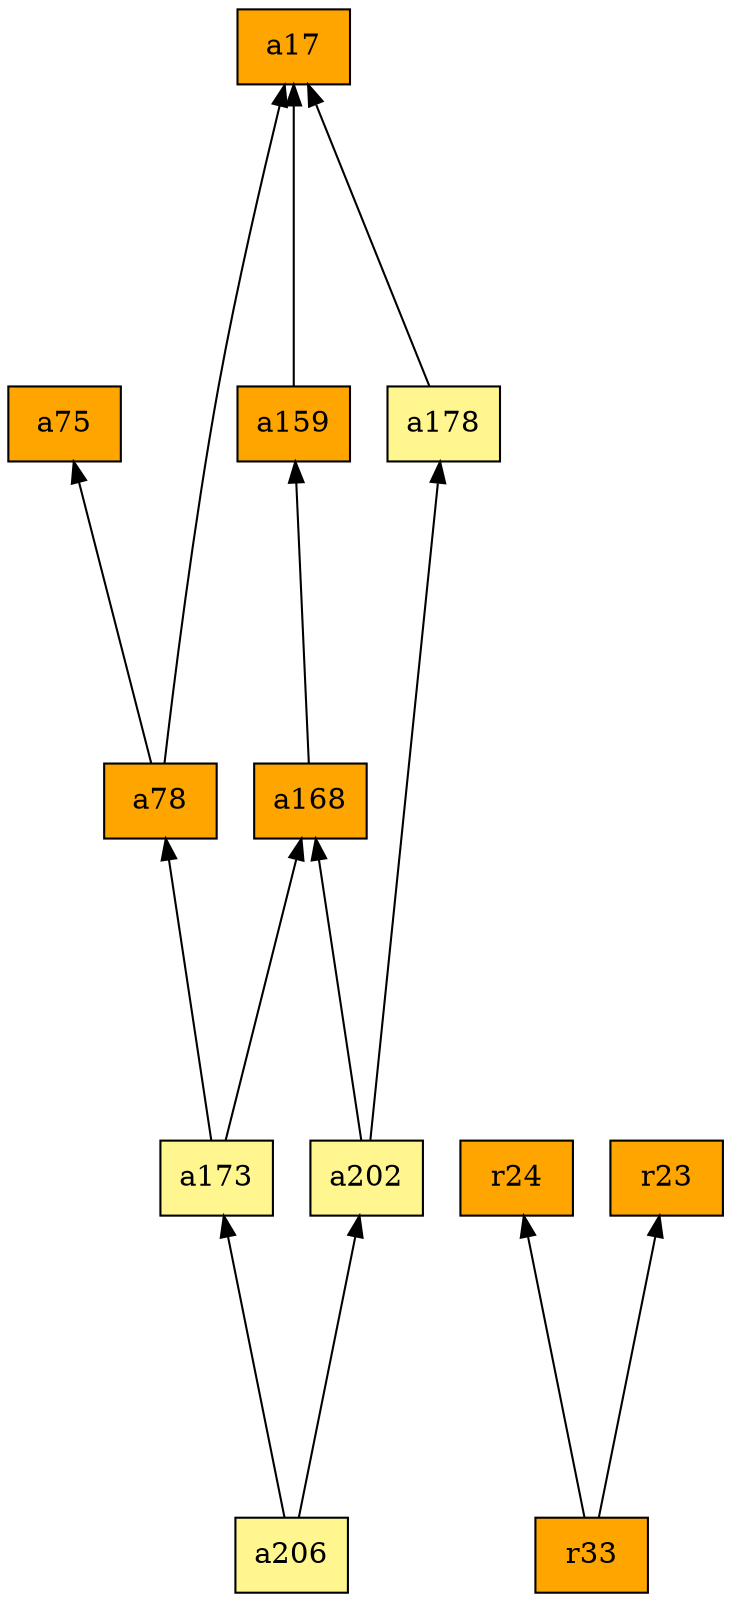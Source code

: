 digraph G {
rankdir=BT;ranksep="2.0";
"a75" [shape=record,fillcolor=orange,style=filled,label="{a75}"];
"a78" [shape=record,fillcolor=orange,style=filled,label="{a78}"];
"a178" [shape=record,fillcolor=khaki1,style=filled,label="{a178}"];
"r24" [shape=record,fillcolor=orange,style=filled,label="{r24}"];
"a173" [shape=record,fillcolor=khaki1,style=filled,label="{a173}"];
"a17" [shape=record,fillcolor=orange,style=filled,label="{a17}"];
"r23" [shape=record,fillcolor=orange,style=filled,label="{r23}"];
"r33" [shape=record,fillcolor=orange,style=filled,label="{r33}"];
"a159" [shape=record,fillcolor=orange,style=filled,label="{a159}"];
"a202" [shape=record,fillcolor=khaki1,style=filled,label="{a202}"];
"a206" [shape=record,fillcolor=khaki1,style=filled,label="{a206}"];
"a168" [shape=record,fillcolor=orange,style=filled,label="{a168}"];
"a78" -> "a75"
"a78" -> "a17"
"a178" -> "a17"
"a173" -> "a78"
"a173" -> "a168"
"r33" -> "r24"
"r33" -> "r23"
"a159" -> "a17"
"a202" -> "a178"
"a202" -> "a168"
"a206" -> "a173"
"a206" -> "a202"
"a168" -> "a159"
}
